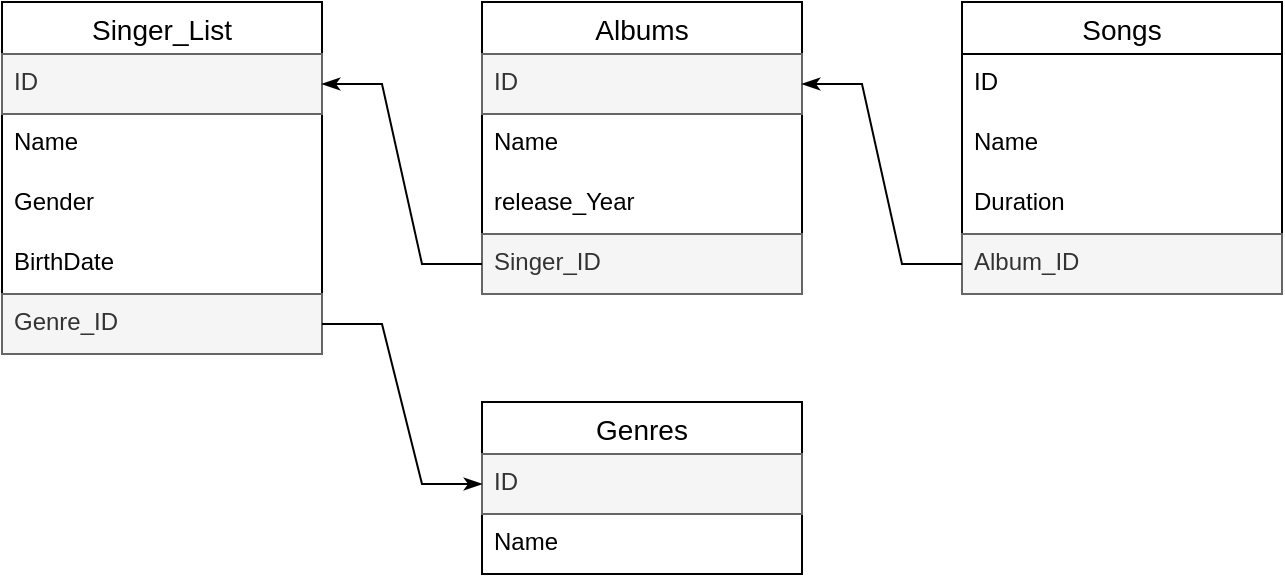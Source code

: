 <mxfile version="18.0.7" type="github">
  <diagram id="OaPpeEzMgXCUAfWUZc8_" name="Page-1">
    <mxGraphModel dx="1038" dy="575" grid="1" gridSize="10" guides="1" tooltips="1" connect="1" arrows="1" fold="1" page="1" pageScale="1" pageWidth="827" pageHeight="1169" math="0" shadow="0">
      <root>
        <mxCell id="0" />
        <mxCell id="1" parent="0" />
        <mxCell id="HKt2jKEnn7CX6c_Hlh9E-1" value="Singer_List" style="swimlane;fontStyle=0;childLayout=stackLayout;horizontal=1;startSize=26;horizontalStack=0;resizeParent=1;resizeParentMax=0;resizeLast=0;collapsible=1;marginBottom=0;align=center;fontSize=14;" parent="1" vertex="1">
          <mxGeometry x="80" y="80" width="160" height="176" as="geometry" />
        </mxCell>
        <mxCell id="HKt2jKEnn7CX6c_Hlh9E-2" value="ID" style="text;strokeColor=#666666;fillColor=#f5f5f5;spacingLeft=4;spacingRight=4;overflow=hidden;rotatable=0;points=[[0,0.5],[1,0.5]];portConstraint=eastwest;fontSize=12;fontColor=#333333;" parent="HKt2jKEnn7CX6c_Hlh9E-1" vertex="1">
          <mxGeometry y="26" width="160" height="30" as="geometry" />
        </mxCell>
        <mxCell id="HKt2jKEnn7CX6c_Hlh9E-3" value="Name" style="text;strokeColor=none;fillColor=none;spacingLeft=4;spacingRight=4;overflow=hidden;rotatable=0;points=[[0,0.5],[1,0.5]];portConstraint=eastwest;fontSize=12;" parent="HKt2jKEnn7CX6c_Hlh9E-1" vertex="1">
          <mxGeometry y="56" width="160" height="30" as="geometry" />
        </mxCell>
        <mxCell id="HKt2jKEnn7CX6c_Hlh9E-4" value="Gender" style="text;strokeColor=none;fillColor=none;spacingLeft=4;spacingRight=4;overflow=hidden;rotatable=0;points=[[0,0.5],[1,0.5]];portConstraint=eastwest;fontSize=12;" parent="HKt2jKEnn7CX6c_Hlh9E-1" vertex="1">
          <mxGeometry y="86" width="160" height="30" as="geometry" />
        </mxCell>
        <mxCell id="HKt2jKEnn7CX6c_Hlh9E-6" value="BirthDate" style="text;strokeColor=none;fillColor=none;spacingLeft=4;spacingRight=4;overflow=hidden;rotatable=0;points=[[0,0.5],[1,0.5]];portConstraint=eastwest;fontSize=12;" parent="HKt2jKEnn7CX6c_Hlh9E-1" vertex="1">
          <mxGeometry y="116" width="160" height="30" as="geometry" />
        </mxCell>
        <mxCell id="HKt2jKEnn7CX6c_Hlh9E-7" value="Genre_ID" style="text;strokeColor=#666666;fillColor=#f5f5f5;spacingLeft=4;spacingRight=4;overflow=hidden;rotatable=0;points=[[0,0.5],[1,0.5]];portConstraint=eastwest;fontSize=12;fontColor=#333333;" parent="HKt2jKEnn7CX6c_Hlh9E-1" vertex="1">
          <mxGeometry y="146" width="160" height="30" as="geometry" />
        </mxCell>
        <mxCell id="HKt2jKEnn7CX6c_Hlh9E-8" value="Albums" style="swimlane;fontStyle=0;childLayout=stackLayout;horizontal=1;startSize=26;horizontalStack=0;resizeParent=1;resizeParentMax=0;resizeLast=0;collapsible=1;marginBottom=0;align=center;fontSize=14;" parent="1" vertex="1">
          <mxGeometry x="320" y="80" width="160" height="146" as="geometry" />
        </mxCell>
        <mxCell id="HKt2jKEnn7CX6c_Hlh9E-9" value="ID" style="text;strokeColor=#666666;fillColor=#f5f5f5;spacingLeft=4;spacingRight=4;overflow=hidden;rotatable=0;points=[[0,0.5],[1,0.5]];portConstraint=eastwest;fontSize=12;fontColor=#333333;" parent="HKt2jKEnn7CX6c_Hlh9E-8" vertex="1">
          <mxGeometry y="26" width="160" height="30" as="geometry" />
        </mxCell>
        <mxCell id="HKt2jKEnn7CX6c_Hlh9E-10" value="Name" style="text;strokeColor=none;fillColor=none;spacingLeft=4;spacingRight=4;overflow=hidden;rotatable=0;points=[[0,0.5],[1,0.5]];portConstraint=eastwest;fontSize=12;" parent="HKt2jKEnn7CX6c_Hlh9E-8" vertex="1">
          <mxGeometry y="56" width="160" height="30" as="geometry" />
        </mxCell>
        <mxCell id="HKt2jKEnn7CX6c_Hlh9E-12" value="release_Year" style="text;strokeColor=none;fillColor=none;spacingLeft=4;spacingRight=4;overflow=hidden;rotatable=0;points=[[0,0.5],[1,0.5]];portConstraint=eastwest;fontSize=12;" parent="HKt2jKEnn7CX6c_Hlh9E-8" vertex="1">
          <mxGeometry y="86" width="160" height="30" as="geometry" />
        </mxCell>
        <mxCell id="HKt2jKEnn7CX6c_Hlh9E-11" value="Singer_ID" style="text;strokeColor=#666666;fillColor=#f5f5f5;spacingLeft=4;spacingRight=4;overflow=hidden;rotatable=0;points=[[0,0.5],[1,0.5]];portConstraint=eastwest;fontSize=12;fontColor=#333333;" parent="HKt2jKEnn7CX6c_Hlh9E-8" vertex="1">
          <mxGeometry y="116" width="160" height="30" as="geometry" />
        </mxCell>
        <mxCell id="HKt2jKEnn7CX6c_Hlh9E-14" value="" style="edgeStyle=entityRelationEdgeStyle;fontSize=12;html=1;endArrow=classicThin;endFill=1;rounded=0;exitX=0;exitY=0.5;exitDx=0;exitDy=0;" parent="1" source="HKt2jKEnn7CX6c_Hlh9E-11" target="HKt2jKEnn7CX6c_Hlh9E-2" edge="1">
          <mxGeometry width="100" height="100" relative="1" as="geometry">
            <mxPoint x="360" y="350" as="sourcePoint" />
            <mxPoint x="460" y="250" as="targetPoint" />
          </mxGeometry>
        </mxCell>
        <mxCell id="HKt2jKEnn7CX6c_Hlh9E-15" value="Songs" style="swimlane;fontStyle=0;childLayout=stackLayout;horizontal=1;startSize=26;horizontalStack=0;resizeParent=1;resizeParentMax=0;resizeLast=0;collapsible=1;marginBottom=0;align=center;fontSize=14;" parent="1" vertex="1">
          <mxGeometry x="560" y="80" width="160" height="146" as="geometry" />
        </mxCell>
        <mxCell id="HKt2jKEnn7CX6c_Hlh9E-16" value="ID" style="text;strokeColor=none;fillColor=none;spacingLeft=4;spacingRight=4;overflow=hidden;rotatable=0;points=[[0,0.5],[1,0.5]];portConstraint=eastwest;fontSize=12;" parent="HKt2jKEnn7CX6c_Hlh9E-15" vertex="1">
          <mxGeometry y="26" width="160" height="30" as="geometry" />
        </mxCell>
        <mxCell id="HKt2jKEnn7CX6c_Hlh9E-17" value="Name" style="text;strokeColor=none;fillColor=none;spacingLeft=4;spacingRight=4;overflow=hidden;rotatable=0;points=[[0,0.5],[1,0.5]];portConstraint=eastwest;fontSize=12;" parent="HKt2jKEnn7CX6c_Hlh9E-15" vertex="1">
          <mxGeometry y="56" width="160" height="30" as="geometry" />
        </mxCell>
        <mxCell id="HKt2jKEnn7CX6c_Hlh9E-18" value="Duration" style="text;strokeColor=none;fillColor=none;spacingLeft=4;spacingRight=4;overflow=hidden;rotatable=0;points=[[0,0.5],[1,0.5]];portConstraint=eastwest;fontSize=12;" parent="HKt2jKEnn7CX6c_Hlh9E-15" vertex="1">
          <mxGeometry y="86" width="160" height="30" as="geometry" />
        </mxCell>
        <mxCell id="HKt2jKEnn7CX6c_Hlh9E-19" value="Album_ID" style="text;strokeColor=#666666;fillColor=#f5f5f5;spacingLeft=4;spacingRight=4;overflow=hidden;rotatable=0;points=[[0,0.5],[1,0.5]];portConstraint=eastwest;fontSize=12;fontColor=#333333;" parent="HKt2jKEnn7CX6c_Hlh9E-15" vertex="1">
          <mxGeometry y="116" width="160" height="30" as="geometry" />
        </mxCell>
        <mxCell id="HKt2jKEnn7CX6c_Hlh9E-20" value="" style="edgeStyle=entityRelationEdgeStyle;fontSize=12;html=1;endArrow=classicThin;endFill=1;rounded=0;exitX=0;exitY=0.5;exitDx=0;exitDy=0;entryX=1;entryY=0.5;entryDx=0;entryDy=0;" parent="1" source="HKt2jKEnn7CX6c_Hlh9E-19" target="HKt2jKEnn7CX6c_Hlh9E-9" edge="1">
          <mxGeometry width="100" height="100" relative="1" as="geometry">
            <mxPoint x="360" y="310" as="sourcePoint" />
            <mxPoint x="280" y="220" as="targetPoint" />
          </mxGeometry>
        </mxCell>
        <mxCell id="HKt2jKEnn7CX6c_Hlh9E-21" value="Genres" style="swimlane;fontStyle=0;childLayout=stackLayout;horizontal=1;startSize=26;horizontalStack=0;resizeParent=1;resizeParentMax=0;resizeLast=0;collapsible=1;marginBottom=0;align=center;fontSize=14;" parent="1" vertex="1">
          <mxGeometry x="320" y="280" width="160" height="86" as="geometry" />
        </mxCell>
        <mxCell id="HKt2jKEnn7CX6c_Hlh9E-22" value="ID" style="text;strokeColor=#666666;fillColor=#f5f5f5;spacingLeft=4;spacingRight=4;overflow=hidden;rotatable=0;points=[[0,0.5],[1,0.5]];portConstraint=eastwest;fontSize=12;fontColor=#333333;" parent="HKt2jKEnn7CX6c_Hlh9E-21" vertex="1">
          <mxGeometry y="26" width="160" height="30" as="geometry" />
        </mxCell>
        <mxCell id="HKt2jKEnn7CX6c_Hlh9E-23" value="Name" style="text;strokeColor=none;fillColor=none;spacingLeft=4;spacingRight=4;overflow=hidden;rotatable=0;points=[[0,0.5],[1,0.5]];portConstraint=eastwest;fontSize=12;" parent="HKt2jKEnn7CX6c_Hlh9E-21" vertex="1">
          <mxGeometry y="56" width="160" height="30" as="geometry" />
        </mxCell>
        <mxCell id="HKt2jKEnn7CX6c_Hlh9E-26" value="" style="edgeStyle=entityRelationEdgeStyle;fontSize=12;html=1;endArrow=classicThin;endFill=1;rounded=0;exitX=1;exitY=0.5;exitDx=0;exitDy=0;entryX=0;entryY=0.5;entryDx=0;entryDy=0;" parent="1" source="HKt2jKEnn7CX6c_Hlh9E-7" target="HKt2jKEnn7CX6c_Hlh9E-22" edge="1">
          <mxGeometry width="100" height="100" relative="1" as="geometry">
            <mxPoint x="330" y="460" as="sourcePoint" />
            <mxPoint x="250" y="370" as="targetPoint" />
          </mxGeometry>
        </mxCell>
      </root>
    </mxGraphModel>
  </diagram>
</mxfile>
